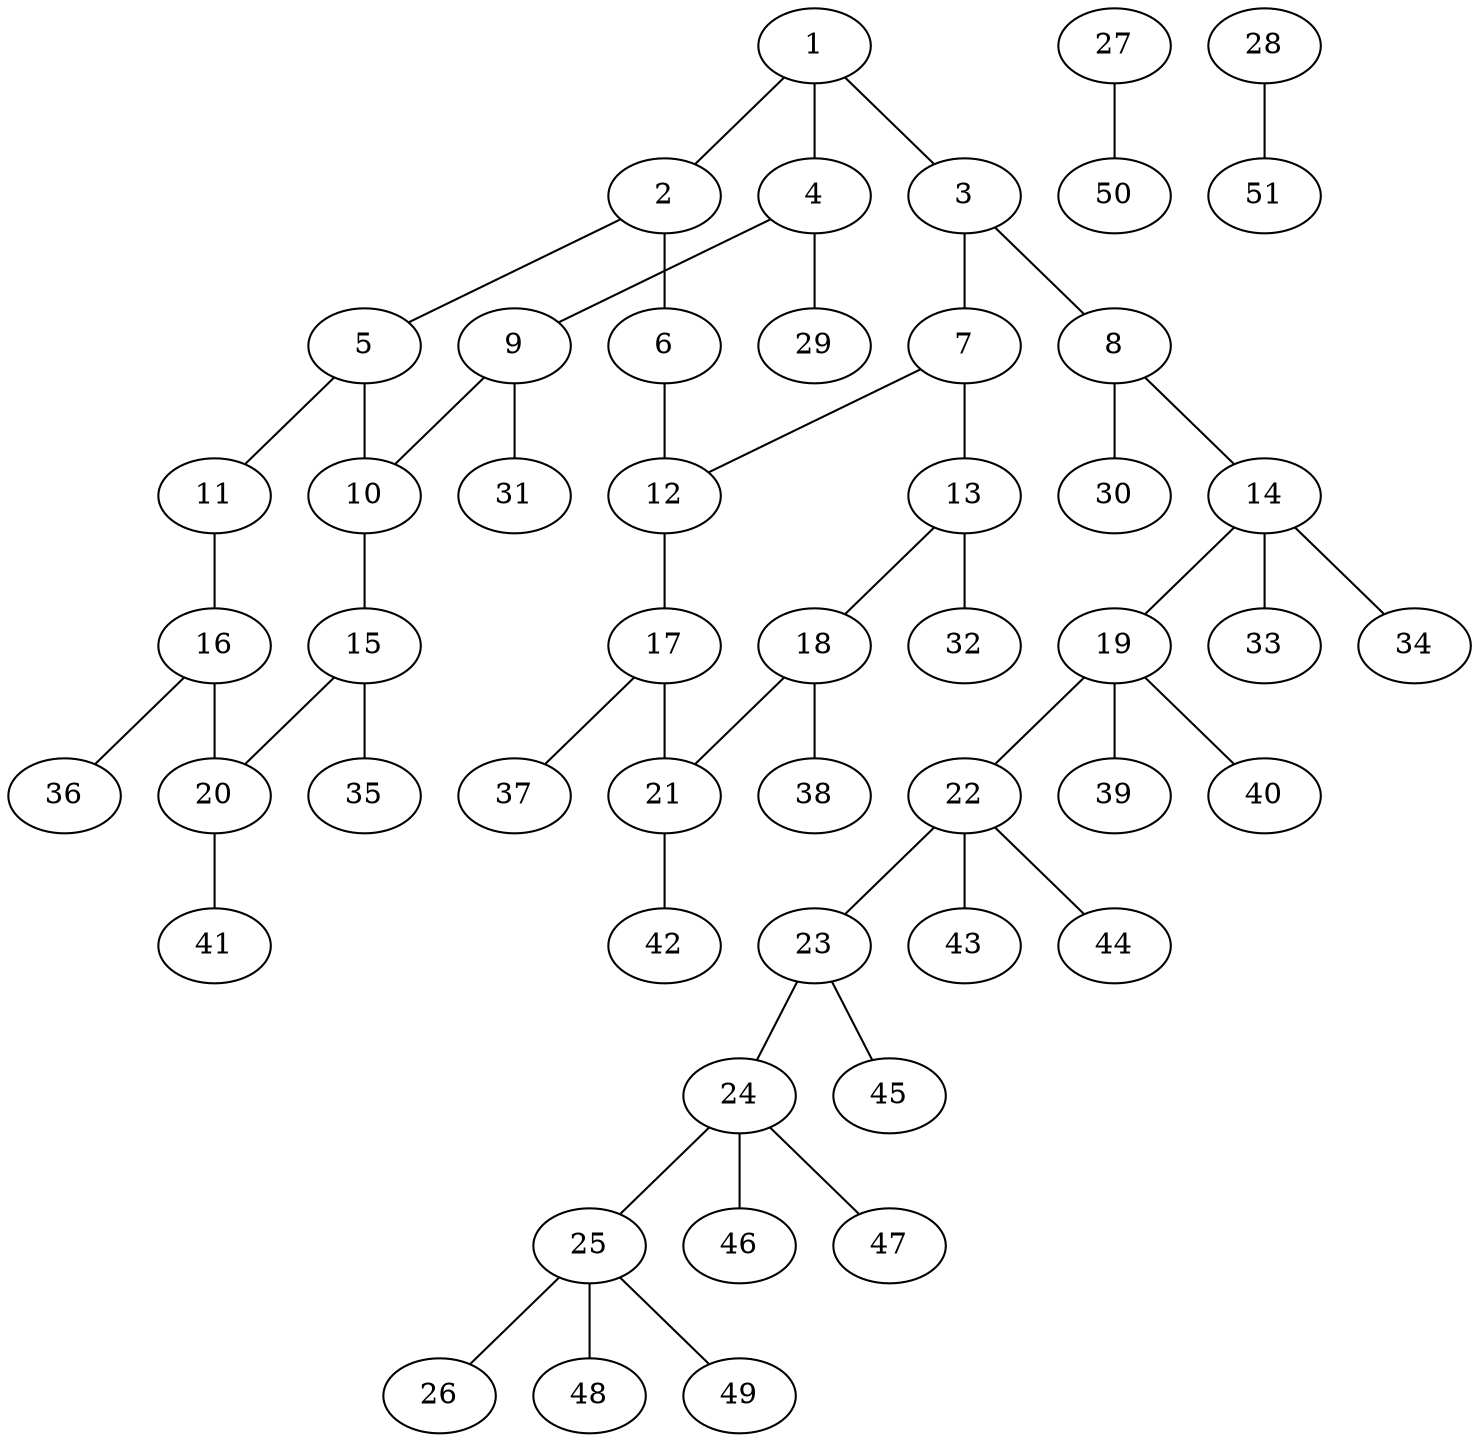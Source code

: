 graph molecule_1167 {
	1	 [chem=C];
	2	 [chem=C];
	1 -- 2	 [valence=2];
	3	 [chem=C];
	1 -- 3	 [valence=1];
	4	 [chem=C];
	1 -- 4	 [valence=1];
	5	 [chem=C];
	2 -- 5	 [valence=1];
	6	 [chem=N];
	2 -- 6	 [valence=1];
	7	 [chem=C];
	3 -- 7	 [valence=2];
	8	 [chem=N];
	3 -- 8	 [valence=1];
	9	 [chem=C];
	4 -- 9	 [valence=2];
	29	 [chem=H];
	4 -- 29	 [valence=1];
	10	 [chem=C];
	5 -- 10	 [valence=2];
	11	 [chem=N];
	5 -- 11	 [valence=1];
	12	 [chem=C];
	6 -- 12	 [valence=2];
	7 -- 12	 [valence=1];
	13	 [chem=C];
	7 -- 13	 [valence=1];
	14	 [chem=C];
	8 -- 14	 [valence=1];
	30	 [chem=H];
	8 -- 30	 [valence=1];
	9 -- 10	 [valence=1];
	31	 [chem=H];
	9 -- 31	 [valence=1];
	15	 [chem=C];
	10 -- 15	 [valence=1];
	16	 [chem=C];
	11 -- 16	 [valence=2];
	17	 [chem=C];
	12 -- 17	 [valence=1];
	18	 [chem=C];
	13 -- 18	 [valence=2];
	32	 [chem=H];
	13 -- 32	 [valence=1];
	19	 [chem=C];
	14 -- 19	 [valence=1];
	33	 [chem=H];
	14 -- 33	 [valence=1];
	34	 [chem=H];
	14 -- 34	 [valence=1];
	20	 [chem=C];
	15 -- 20	 [valence=2];
	35	 [chem=H];
	15 -- 35	 [valence=1];
	16 -- 20	 [valence=1];
	36	 [chem=H];
	16 -- 36	 [valence=1];
	21	 [chem=C];
	17 -- 21	 [valence=2];
	37	 [chem=H];
	17 -- 37	 [valence=1];
	18 -- 21	 [valence=1];
	38	 [chem=H];
	18 -- 38	 [valence=1];
	22	 [chem=C];
	19 -- 22	 [valence=1];
	39	 [chem=H];
	19 -- 39	 [valence=1];
	40	 [chem=H];
	19 -- 40	 [valence=1];
	41	 [chem=H];
	20 -- 41	 [valence=1];
	42	 [chem=H];
	21 -- 42	 [valence=1];
	23	 [chem=N];
	22 -- 23	 [valence=1];
	43	 [chem=H];
	22 -- 43	 [valence=1];
	44	 [chem=H];
	22 -- 44	 [valence=1];
	24	 [chem=C];
	23 -- 24	 [valence=1];
	45	 [chem=H];
	23 -- 45	 [valence=1];
	25	 [chem=C];
	24 -- 25	 [valence=1];
	46	 [chem=H];
	24 -- 46	 [valence=1];
	47	 [chem=H];
	24 -- 47	 [valence=1];
	26	 [chem=Cl];
	25 -- 26	 [valence=1];
	48	 [chem=H];
	25 -- 48	 [valence=1];
	49	 [chem=H];
	25 -- 49	 [valence=1];
	27	 [chem=Cl];
	50	 [chem=H];
	27 -- 50	 [valence=1];
	28	 [chem=Cl];
	51	 [chem=H];
	28 -- 51	 [valence=1];
}
